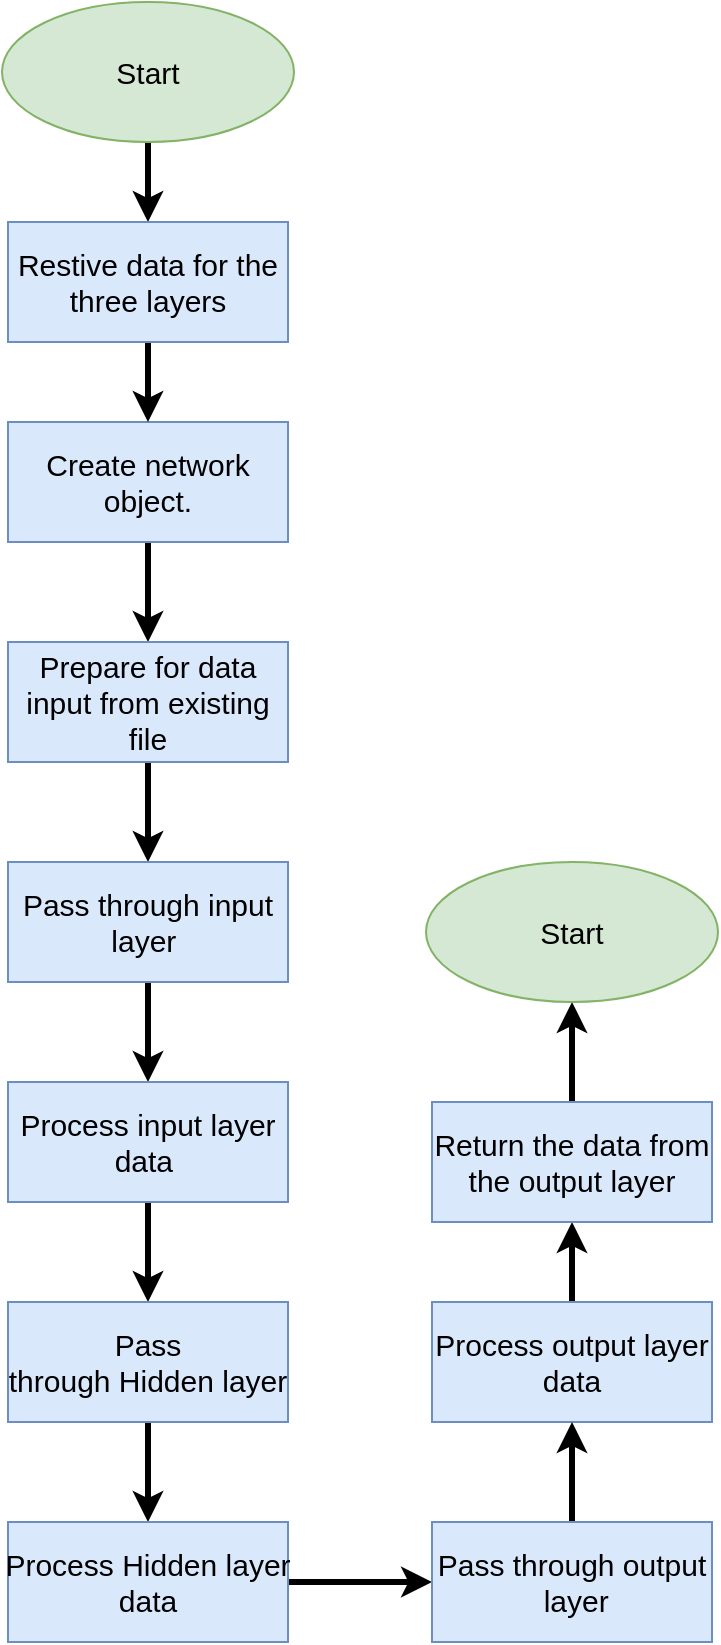<mxfile version="24.2.8" type="device">
  <diagram name="Page-1" id="nbF1Mr_T_174EcbbC0X8">
    <mxGraphModel dx="1434" dy="738" grid="1" gridSize="10" guides="1" tooltips="1" connect="1" arrows="1" fold="1" page="1" pageScale="1" pageWidth="850" pageHeight="1100" math="0" shadow="0">
      <root>
        <mxCell id="0" />
        <mxCell id="1" parent="0" />
        <mxCell id="DYEfdYIxuPGYlAK_jfFQ-11" style="edgeStyle=orthogonalEdgeStyle;rounded=0;orthogonalLoop=1;jettySize=auto;html=1;entryX=0.5;entryY=0;entryDx=0;entryDy=0;strokeColor=default;strokeWidth=3;align=center;verticalAlign=middle;fontFamily=Helvetica;fontSize=11;fontColor=default;labelBackgroundColor=default;endArrow=classic;" edge="1" parent="1" source="DYEfdYIxuPGYlAK_jfFQ-1" target="DYEfdYIxuPGYlAK_jfFQ-9">
          <mxGeometry relative="1" as="geometry" />
        </mxCell>
        <mxCell id="DYEfdYIxuPGYlAK_jfFQ-1" value="&lt;font style=&quot;font-size: 15px;&quot;&gt;Start&lt;/font&gt;" style="ellipse;whiteSpace=wrap;html=1;fillColor=#d5e8d4;strokeColor=#82b366;" vertex="1" parent="1">
          <mxGeometry x="140" y="50" width="146" height="70" as="geometry" />
        </mxCell>
        <mxCell id="DYEfdYIxuPGYlAK_jfFQ-5" style="edgeStyle=orthogonalEdgeStyle;rounded=0;orthogonalLoop=1;jettySize=auto;html=1;strokeWidth=3;" edge="1" parent="1" source="DYEfdYIxuPGYlAK_jfFQ-2" target="DYEfdYIxuPGYlAK_jfFQ-4">
          <mxGeometry relative="1" as="geometry" />
        </mxCell>
        <mxCell id="DYEfdYIxuPGYlAK_jfFQ-2" value="&lt;span style=&quot;font-size: 15px;&quot;&gt;Create network object.&lt;/span&gt;" style="rounded=0;whiteSpace=wrap;html=1;fillColor=#dae8fc;strokeColor=#6c8ebf;" vertex="1" parent="1">
          <mxGeometry x="143" y="260" width="140" height="60" as="geometry" />
        </mxCell>
        <mxCell id="DYEfdYIxuPGYlAK_jfFQ-7" style="edgeStyle=orthogonalEdgeStyle;rounded=0;orthogonalLoop=1;jettySize=auto;html=1;strokeWidth=3;" edge="1" parent="1" source="DYEfdYIxuPGYlAK_jfFQ-4" target="DYEfdYIxuPGYlAK_jfFQ-6">
          <mxGeometry relative="1" as="geometry" />
        </mxCell>
        <mxCell id="DYEfdYIxuPGYlAK_jfFQ-4" value="&lt;span style=&quot;font-size: 15px;&quot;&gt;Prepare for data input from existing file&lt;/span&gt;" style="rounded=0;whiteSpace=wrap;html=1;fillColor=#dae8fc;strokeColor=#6c8ebf;" vertex="1" parent="1">
          <mxGeometry x="143" y="370" width="140" height="60" as="geometry" />
        </mxCell>
        <mxCell id="DYEfdYIxuPGYlAK_jfFQ-13" style="edgeStyle=orthogonalEdgeStyle;rounded=0;orthogonalLoop=1;jettySize=auto;html=1;strokeColor=default;strokeWidth=3;align=center;verticalAlign=middle;fontFamily=Helvetica;fontSize=11;fontColor=default;labelBackgroundColor=default;endArrow=classic;" edge="1" parent="1" source="DYEfdYIxuPGYlAK_jfFQ-6" target="DYEfdYIxuPGYlAK_jfFQ-12">
          <mxGeometry relative="1" as="geometry" />
        </mxCell>
        <mxCell id="DYEfdYIxuPGYlAK_jfFQ-6" value="&lt;span style=&quot;font-size: 15px;&quot;&gt;Pass through input layer&amp;nbsp;&lt;/span&gt;" style="rounded=0;whiteSpace=wrap;html=1;fillColor=#dae8fc;strokeColor=#6c8ebf;" vertex="1" parent="1">
          <mxGeometry x="143" y="480" width="140" height="60" as="geometry" />
        </mxCell>
        <mxCell id="DYEfdYIxuPGYlAK_jfFQ-10" style="edgeStyle=orthogonalEdgeStyle;rounded=0;orthogonalLoop=1;jettySize=auto;html=1;strokeWidth=3;" edge="1" parent="1" source="DYEfdYIxuPGYlAK_jfFQ-9" target="DYEfdYIxuPGYlAK_jfFQ-2">
          <mxGeometry relative="1" as="geometry" />
        </mxCell>
        <mxCell id="DYEfdYIxuPGYlAK_jfFQ-9" value="&lt;span style=&quot;font-size: 15px;&quot;&gt;Restive data for the three layers&lt;/span&gt;" style="rounded=0;whiteSpace=wrap;html=1;fillColor=#dae8fc;strokeColor=#6c8ebf;" vertex="1" parent="1">
          <mxGeometry x="143" y="160" width="140" height="60" as="geometry" />
        </mxCell>
        <mxCell id="DYEfdYIxuPGYlAK_jfFQ-16" style="edgeStyle=orthogonalEdgeStyle;rounded=0;orthogonalLoop=1;jettySize=auto;html=1;strokeColor=default;strokeWidth=3;align=center;verticalAlign=middle;fontFamily=Helvetica;fontSize=11;fontColor=default;labelBackgroundColor=default;endArrow=classic;" edge="1" parent="1" source="DYEfdYIxuPGYlAK_jfFQ-12" target="DYEfdYIxuPGYlAK_jfFQ-14">
          <mxGeometry relative="1" as="geometry" />
        </mxCell>
        <mxCell id="DYEfdYIxuPGYlAK_jfFQ-12" value="&lt;span style=&quot;font-size: 15px;&quot;&gt;Process input layer data&amp;nbsp;&lt;/span&gt;" style="rounded=0;whiteSpace=wrap;html=1;fillColor=#dae8fc;strokeColor=#6c8ebf;" vertex="1" parent="1">
          <mxGeometry x="143" y="590" width="140" height="60" as="geometry" />
        </mxCell>
        <mxCell id="DYEfdYIxuPGYlAK_jfFQ-17" style="edgeStyle=orthogonalEdgeStyle;rounded=0;orthogonalLoop=1;jettySize=auto;html=1;strokeColor=default;strokeWidth=3;align=center;verticalAlign=middle;fontFamily=Helvetica;fontSize=11;fontColor=default;labelBackgroundColor=default;endArrow=classic;" edge="1" parent="1" source="DYEfdYIxuPGYlAK_jfFQ-14" target="DYEfdYIxuPGYlAK_jfFQ-15">
          <mxGeometry relative="1" as="geometry" />
        </mxCell>
        <mxCell id="DYEfdYIxuPGYlAK_jfFQ-14" value="&lt;font style=&quot;font-size: 15px;&quot; face=&quot;Helvetica&quot;&gt;&lt;span style=&quot;&quot;&gt;Pass through&amp;nbsp;&lt;/span&gt;&lt;span style=&quot;text-align: left; white-space: pre;&quot;&gt;Hidden layer&lt;/span&gt;&lt;/font&gt;" style="rounded=0;whiteSpace=wrap;html=1;fillColor=#dae8fc;strokeColor=#6c8ebf;" vertex="1" parent="1">
          <mxGeometry x="143" y="700" width="140" height="60" as="geometry" />
        </mxCell>
        <mxCell id="DYEfdYIxuPGYlAK_jfFQ-20" style="edgeStyle=orthogonalEdgeStyle;rounded=0;orthogonalLoop=1;jettySize=auto;html=1;strokeColor=default;strokeWidth=3;align=center;verticalAlign=middle;fontFamily=Helvetica;fontSize=11;fontColor=default;labelBackgroundColor=default;endArrow=classic;" edge="1" parent="1" source="DYEfdYIxuPGYlAK_jfFQ-15" target="DYEfdYIxuPGYlAK_jfFQ-19">
          <mxGeometry relative="1" as="geometry" />
        </mxCell>
        <mxCell id="DYEfdYIxuPGYlAK_jfFQ-15" value="&lt;span style=&quot;font-size: 15px;&quot;&gt;Process&amp;nbsp;&lt;/span&gt;&lt;span style=&quot;font-size: 15px; text-align: left; white-space: pre;&quot;&gt;Hidden layer&lt;/span&gt;&lt;div&gt;&lt;span style=&quot;font-size: 15px;&quot;&gt;&amp;nbsp;data&amp;nbsp;&lt;/span&gt;&lt;/div&gt;" style="rounded=0;whiteSpace=wrap;html=1;fillColor=#dae8fc;strokeColor=#6c8ebf;" vertex="1" parent="1">
          <mxGeometry x="143" y="810" width="140" height="60" as="geometry" />
        </mxCell>
        <mxCell id="DYEfdYIxuPGYlAK_jfFQ-23" style="edgeStyle=orthogonalEdgeStyle;rounded=0;orthogonalLoop=1;jettySize=auto;html=1;strokeColor=default;strokeWidth=3;align=center;verticalAlign=middle;fontFamily=Helvetica;fontSize=11;fontColor=default;labelBackgroundColor=default;endArrow=classic;" edge="1" parent="1" source="DYEfdYIxuPGYlAK_jfFQ-18" target="DYEfdYIxuPGYlAK_jfFQ-22">
          <mxGeometry relative="1" as="geometry" />
        </mxCell>
        <mxCell id="DYEfdYIxuPGYlAK_jfFQ-18" value="&lt;div style=&quot;text-align: left;&quot;&gt;&lt;span style=&quot;font-size: 15px; background-color: initial;&quot;&gt;Process &lt;span style=&quot;white-space: pre;&quot;&gt;output layer&lt;/span&gt;&lt;/span&gt;&lt;/div&gt;&lt;div&gt;&lt;span style=&quot;font-size: 15px;&quot;&gt;&amp;nbsp;data&amp;nbsp;&lt;/span&gt;&lt;/div&gt;" style="rounded=0;whiteSpace=wrap;html=1;fillColor=#dae8fc;strokeColor=#6c8ebf;" vertex="1" parent="1">
          <mxGeometry x="355" y="700" width="140" height="60" as="geometry" />
        </mxCell>
        <mxCell id="DYEfdYIxuPGYlAK_jfFQ-21" value="" style="edgeStyle=orthogonalEdgeStyle;rounded=0;orthogonalLoop=1;jettySize=auto;html=1;strokeColor=default;strokeWidth=3;align=center;verticalAlign=middle;fontFamily=Helvetica;fontSize=11;fontColor=default;labelBackgroundColor=default;endArrow=classic;" edge="1" parent="1" source="DYEfdYIxuPGYlAK_jfFQ-19" target="DYEfdYIxuPGYlAK_jfFQ-18">
          <mxGeometry relative="1" as="geometry" />
        </mxCell>
        <mxCell id="DYEfdYIxuPGYlAK_jfFQ-19" value="&lt;font style=&quot;font-size: 15px;&quot; face=&quot;Helvetica&quot;&gt;&lt;span style=&quot;&quot;&gt;Pass through output&lt;/span&gt;&lt;span style=&quot;text-align: left; white-space: pre;&quot;&gt; layer&lt;/span&gt;&lt;/font&gt;" style="rounded=0;whiteSpace=wrap;html=1;fillColor=#dae8fc;strokeColor=#6c8ebf;" vertex="1" parent="1">
          <mxGeometry x="355" y="810" width="140" height="60" as="geometry" />
        </mxCell>
        <mxCell id="DYEfdYIxuPGYlAK_jfFQ-25" style="edgeStyle=orthogonalEdgeStyle;rounded=0;orthogonalLoop=1;jettySize=auto;html=1;entryX=0.5;entryY=1;entryDx=0;entryDy=0;strokeColor=default;strokeWidth=3;align=center;verticalAlign=middle;fontFamily=Helvetica;fontSize=11;fontColor=default;labelBackgroundColor=default;endArrow=classic;" edge="1" parent="1" source="DYEfdYIxuPGYlAK_jfFQ-22" target="DYEfdYIxuPGYlAK_jfFQ-24">
          <mxGeometry relative="1" as="geometry" />
        </mxCell>
        <mxCell id="DYEfdYIxuPGYlAK_jfFQ-22" value="&lt;div style=&quot;&quot;&gt;&lt;span style=&quot;font-size: 15px;&quot;&gt;Return the data from the output layer&lt;/span&gt;&lt;/div&gt;" style="rounded=0;whiteSpace=wrap;html=1;fillColor=#dae8fc;strokeColor=#6c8ebf;align=center;" vertex="1" parent="1">
          <mxGeometry x="355" y="600" width="140" height="60" as="geometry" />
        </mxCell>
        <mxCell id="DYEfdYIxuPGYlAK_jfFQ-24" value="&lt;font style=&quot;font-size: 15px;&quot;&gt;Start&lt;/font&gt;" style="ellipse;whiteSpace=wrap;html=1;fillColor=#d5e8d4;strokeColor=#82b366;" vertex="1" parent="1">
          <mxGeometry x="352" y="480" width="146" height="70" as="geometry" />
        </mxCell>
      </root>
    </mxGraphModel>
  </diagram>
</mxfile>
